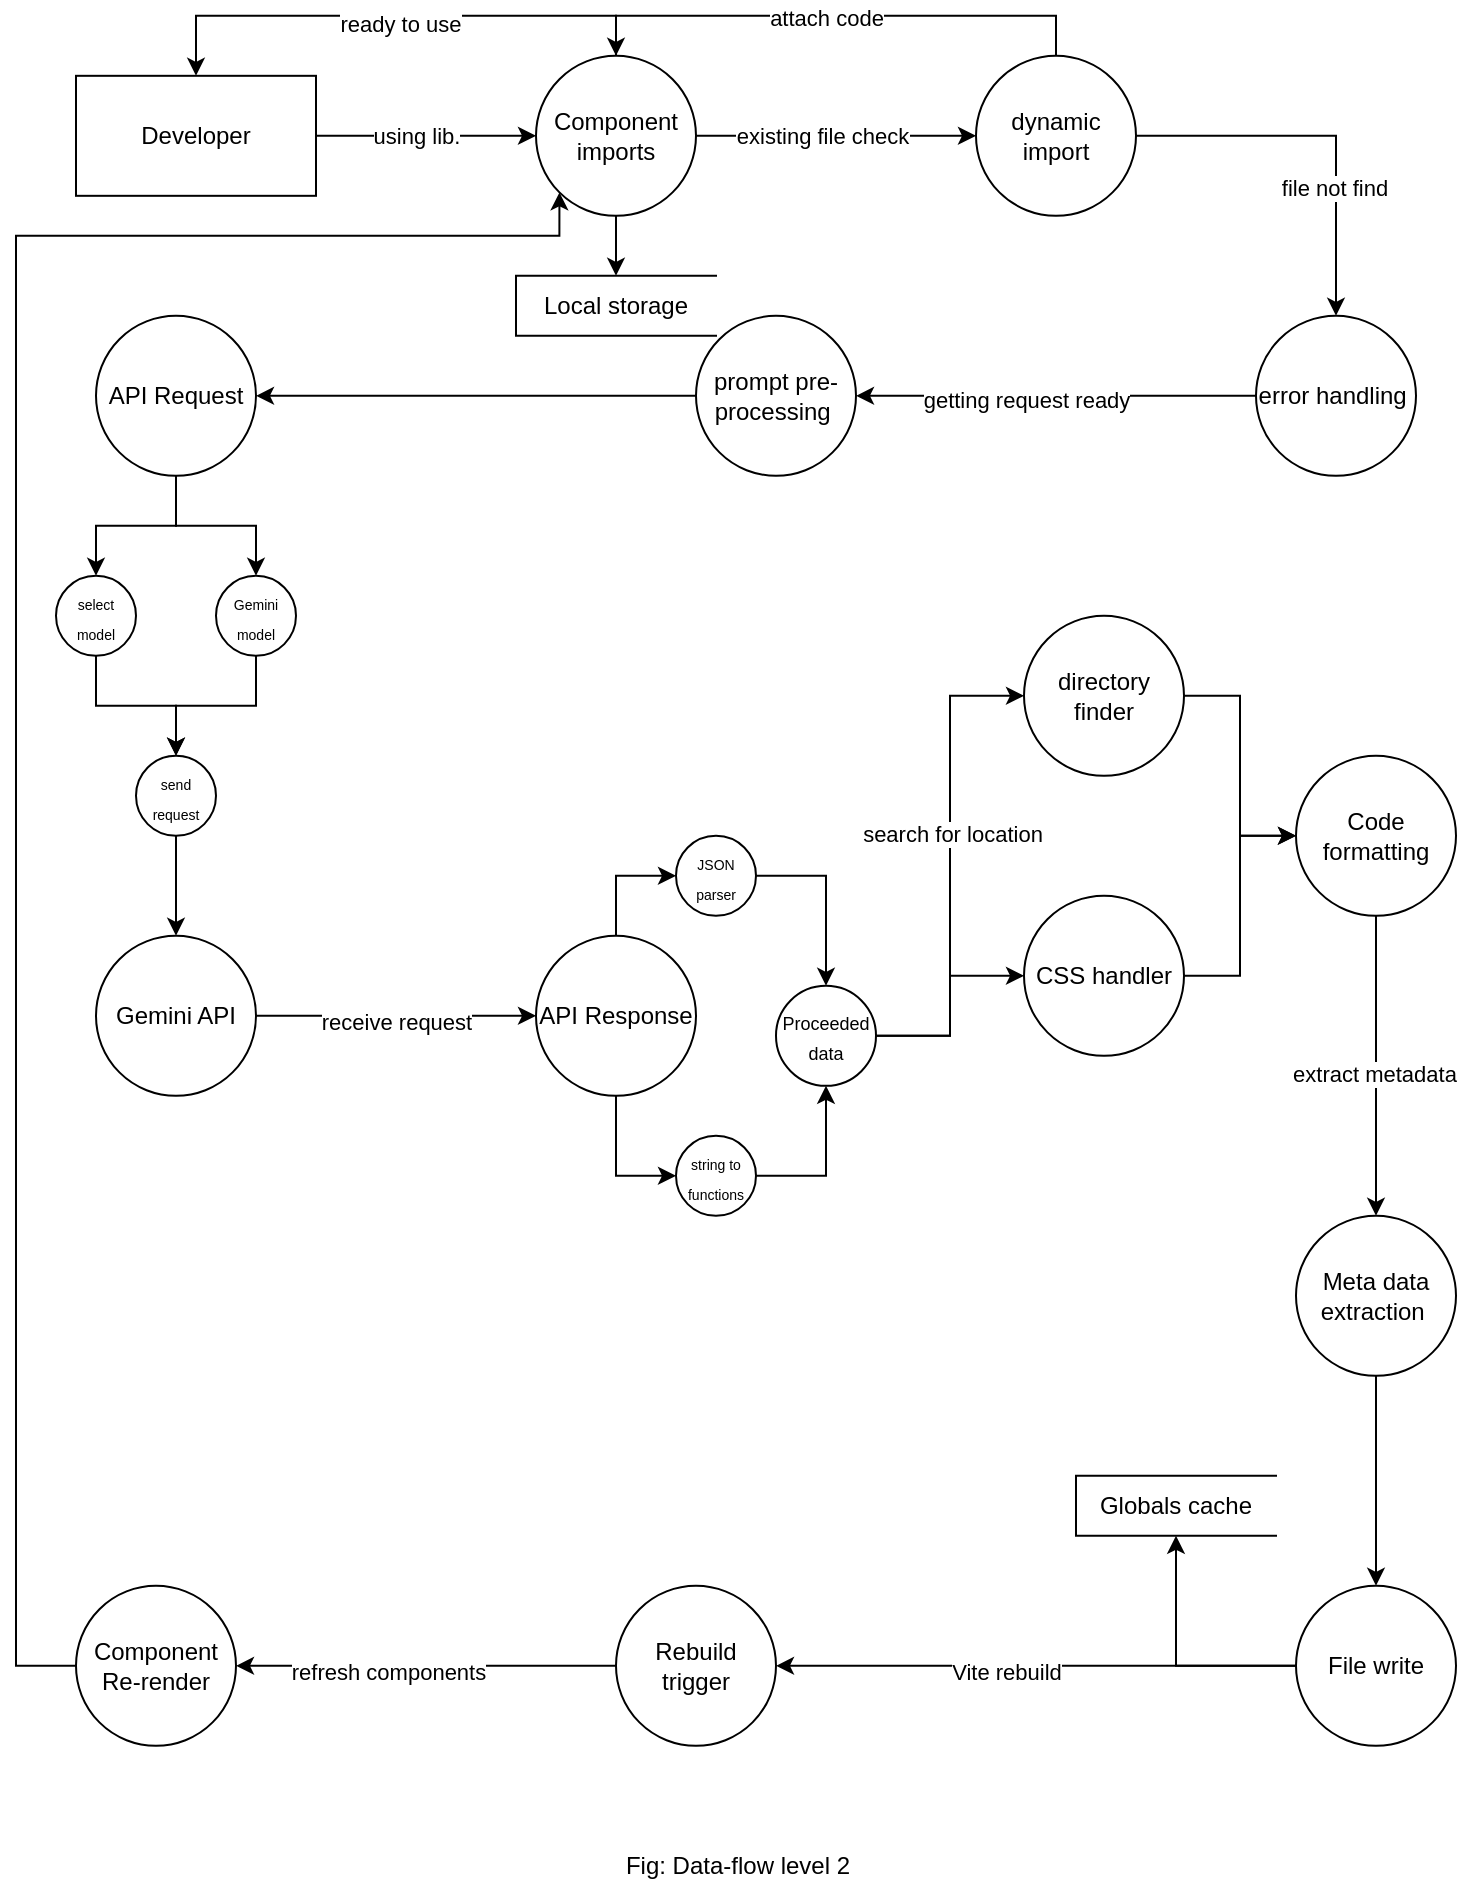 <mxfile version="26.1.1">
  <diagram id="ZtValYGWGUBxtTRCNG4s" name="Page-1">
    <mxGraphModel dx="836" dy="469" grid="1" gridSize="10" guides="1" tooltips="1" connect="1" arrows="1" fold="1" page="1" pageScale="1" pageWidth="827" pageHeight="1169" math="0" shadow="0">
      <root>
        <mxCell id="0" />
        <mxCell id="1" parent="0" />
        <mxCell id="OatQRqUUnp3Dm0VyvGAy-25" style="edgeStyle=orthogonalEdgeStyle;rounded=0;orthogonalLoop=1;jettySize=auto;html=1;exitX=1;exitY=0.5;exitDx=0;exitDy=0;" edge="1" parent="1" source="OatQRqUUnp3Dm0VyvGAy-1" target="OatQRqUUnp3Dm0VyvGAy-2">
          <mxGeometry relative="1" as="geometry" />
        </mxCell>
        <mxCell id="OatQRqUUnp3Dm0VyvGAy-26" value="existing file check" style="edgeLabel;html=1;align=center;verticalAlign=middle;resizable=0;points=[];" vertex="1" connectable="0" parent="OatQRqUUnp3Dm0VyvGAy-25">
          <mxGeometry x="-0.171" y="-3" relative="1" as="geometry">
            <mxPoint x="5" y="-3" as="offset" />
          </mxGeometry>
        </mxCell>
        <mxCell id="OatQRqUUnp3Dm0VyvGAy-29" style="edgeStyle=orthogonalEdgeStyle;rounded=0;orthogonalLoop=1;jettySize=auto;html=1;exitX=0.5;exitY=0;exitDx=0;exitDy=0;entryX=0.5;entryY=0;entryDx=0;entryDy=0;" edge="1" parent="1" source="OatQRqUUnp3Dm0VyvGAy-1" target="OatQRqUUnp3Dm0VyvGAy-22">
          <mxGeometry relative="1" as="geometry" />
        </mxCell>
        <mxCell id="OatQRqUUnp3Dm0VyvGAy-30" value="ready to use" style="edgeLabel;html=1;align=center;verticalAlign=middle;resizable=0;points=[];" vertex="1" connectable="0" parent="OatQRqUUnp3Dm0VyvGAy-29">
          <mxGeometry x="-0.015" y="4" relative="1" as="geometry">
            <mxPoint as="offset" />
          </mxGeometry>
        </mxCell>
        <mxCell id="OatQRqUUnp3Dm0VyvGAy-62" style="edgeStyle=orthogonalEdgeStyle;rounded=0;orthogonalLoop=1;jettySize=auto;html=1;exitX=0.5;exitY=1;exitDx=0;exitDy=0;entryX=0.5;entryY=0;entryDx=0;entryDy=0;" edge="1" parent="1" source="OatQRqUUnp3Dm0VyvGAy-1" target="OatQRqUUnp3Dm0VyvGAy-19">
          <mxGeometry relative="1" as="geometry" />
        </mxCell>
        <mxCell id="OatQRqUUnp3Dm0VyvGAy-1" value="Component imports" style="ellipse;whiteSpace=wrap;html=1;aspect=fixed;" vertex="1" parent="1">
          <mxGeometry x="313" y="189.91" width="80" height="80" as="geometry" />
        </mxCell>
        <mxCell id="OatQRqUUnp3Dm0VyvGAy-27" style="edgeStyle=orthogonalEdgeStyle;rounded=0;orthogonalLoop=1;jettySize=auto;html=1;exitX=0.5;exitY=0;exitDx=0;exitDy=0;entryX=0.5;entryY=0;entryDx=0;entryDy=0;" edge="1" parent="1" source="OatQRqUUnp3Dm0VyvGAy-2" target="OatQRqUUnp3Dm0VyvGAy-1">
          <mxGeometry relative="1" as="geometry" />
        </mxCell>
        <mxCell id="OatQRqUUnp3Dm0VyvGAy-28" value="attach code" style="edgeLabel;html=1;align=center;verticalAlign=middle;resizable=0;points=[];" vertex="1" connectable="0" parent="OatQRqUUnp3Dm0VyvGAy-27">
          <mxGeometry x="0.042" y="1" relative="1" as="geometry">
            <mxPoint as="offset" />
          </mxGeometry>
        </mxCell>
        <mxCell id="OatQRqUUnp3Dm0VyvGAy-31" style="edgeStyle=orthogonalEdgeStyle;rounded=0;orthogonalLoop=1;jettySize=auto;html=1;exitX=1;exitY=0.5;exitDx=0;exitDy=0;" edge="1" parent="1" source="OatQRqUUnp3Dm0VyvGAy-2" target="OatQRqUUnp3Dm0VyvGAy-3">
          <mxGeometry relative="1" as="geometry" />
        </mxCell>
        <mxCell id="OatQRqUUnp3Dm0VyvGAy-32" value="file not find" style="edgeLabel;html=1;align=center;verticalAlign=middle;resizable=0;points=[];" vertex="1" connectable="0" parent="OatQRqUUnp3Dm0VyvGAy-31">
          <mxGeometry x="0.325" y="-1" relative="1" as="geometry">
            <mxPoint as="offset" />
          </mxGeometry>
        </mxCell>
        <mxCell id="OatQRqUUnp3Dm0VyvGAy-2" value="dynamic import" style="ellipse;whiteSpace=wrap;html=1;aspect=fixed;" vertex="1" parent="1">
          <mxGeometry x="533" y="189.91" width="80" height="80" as="geometry" />
        </mxCell>
        <mxCell id="OatQRqUUnp3Dm0VyvGAy-33" style="edgeStyle=orthogonalEdgeStyle;rounded=0;orthogonalLoop=1;jettySize=auto;html=1;exitX=0;exitY=0.5;exitDx=0;exitDy=0;entryX=1;entryY=0.5;entryDx=0;entryDy=0;" edge="1" parent="1" source="OatQRqUUnp3Dm0VyvGAy-3" target="OatQRqUUnp3Dm0VyvGAy-4">
          <mxGeometry relative="1" as="geometry" />
        </mxCell>
        <mxCell id="OatQRqUUnp3Dm0VyvGAy-34" value="getting request ready" style="edgeLabel;html=1;align=center;verticalAlign=middle;resizable=0;points=[];" vertex="1" connectable="0" parent="OatQRqUUnp3Dm0VyvGAy-33">
          <mxGeometry x="0.155" y="2" relative="1" as="geometry">
            <mxPoint as="offset" />
          </mxGeometry>
        </mxCell>
        <mxCell id="OatQRqUUnp3Dm0VyvGAy-3" value="error handling&amp;nbsp;" style="ellipse;whiteSpace=wrap;html=1;aspect=fixed;" vertex="1" parent="1">
          <mxGeometry x="673" y="319.91" width="80" height="80" as="geometry" />
        </mxCell>
        <mxCell id="OatQRqUUnp3Dm0VyvGAy-35" style="edgeStyle=orthogonalEdgeStyle;rounded=0;orthogonalLoop=1;jettySize=auto;html=1;exitX=0;exitY=0.5;exitDx=0;exitDy=0;" edge="1" parent="1" source="OatQRqUUnp3Dm0VyvGAy-4" target="OatQRqUUnp3Dm0VyvGAy-5">
          <mxGeometry relative="1" as="geometry" />
        </mxCell>
        <mxCell id="OatQRqUUnp3Dm0VyvGAy-4" value="prompt pre-processing&amp;nbsp;" style="ellipse;whiteSpace=wrap;html=1;aspect=fixed;" vertex="1" parent="1">
          <mxGeometry x="393" y="319.91" width="80" height="80" as="geometry" />
        </mxCell>
        <mxCell id="OatQRqUUnp3Dm0VyvGAy-36" style="edgeStyle=orthogonalEdgeStyle;rounded=0;orthogonalLoop=1;jettySize=auto;html=1;exitX=0.5;exitY=1;exitDx=0;exitDy=0;entryX=0.5;entryY=0;entryDx=0;entryDy=0;" edge="1" parent="1" source="OatQRqUUnp3Dm0VyvGAy-5" target="OatQRqUUnp3Dm0VyvGAy-6">
          <mxGeometry relative="1" as="geometry" />
        </mxCell>
        <mxCell id="OatQRqUUnp3Dm0VyvGAy-37" style="edgeStyle=orthogonalEdgeStyle;rounded=0;orthogonalLoop=1;jettySize=auto;html=1;exitX=0.5;exitY=1;exitDx=0;exitDy=0;" edge="1" parent="1" source="OatQRqUUnp3Dm0VyvGAy-5" target="OatQRqUUnp3Dm0VyvGAy-7">
          <mxGeometry relative="1" as="geometry" />
        </mxCell>
        <mxCell id="OatQRqUUnp3Dm0VyvGAy-5" value="API Request" style="ellipse;whiteSpace=wrap;html=1;aspect=fixed;" vertex="1" parent="1">
          <mxGeometry x="93" y="319.91" width="80" height="80" as="geometry" />
        </mxCell>
        <mxCell id="OatQRqUUnp3Dm0VyvGAy-38" style="edgeStyle=orthogonalEdgeStyle;rounded=0;orthogonalLoop=1;jettySize=auto;html=1;exitX=0.5;exitY=1;exitDx=0;exitDy=0;entryX=0.5;entryY=0;entryDx=0;entryDy=0;" edge="1" parent="1" source="OatQRqUUnp3Dm0VyvGAy-6" target="OatQRqUUnp3Dm0VyvGAy-8">
          <mxGeometry relative="1" as="geometry" />
        </mxCell>
        <mxCell id="OatQRqUUnp3Dm0VyvGAy-6" value="&lt;font style=&quot;font-size: 7px;&quot;&gt;select model&lt;/font&gt;" style="ellipse;whiteSpace=wrap;html=1;aspect=fixed;" vertex="1" parent="1">
          <mxGeometry x="73" y="449.91" width="40" height="40" as="geometry" />
        </mxCell>
        <mxCell id="OatQRqUUnp3Dm0VyvGAy-40" style="edgeStyle=orthogonalEdgeStyle;rounded=0;orthogonalLoop=1;jettySize=auto;html=1;exitX=0.5;exitY=1;exitDx=0;exitDy=0;entryX=0.5;entryY=0;entryDx=0;entryDy=0;" edge="1" parent="1" source="OatQRqUUnp3Dm0VyvGAy-7" target="OatQRqUUnp3Dm0VyvGAy-8">
          <mxGeometry relative="1" as="geometry" />
        </mxCell>
        <mxCell id="OatQRqUUnp3Dm0VyvGAy-7" value="&lt;font style=&quot;font-size: 7px;&quot;&gt;Gemini model&lt;/font&gt;" style="ellipse;whiteSpace=wrap;html=1;aspect=fixed;" vertex="1" parent="1">
          <mxGeometry x="153" y="449.91" width="40" height="40" as="geometry" />
        </mxCell>
        <mxCell id="OatQRqUUnp3Dm0VyvGAy-42" style="edgeStyle=orthogonalEdgeStyle;rounded=0;orthogonalLoop=1;jettySize=auto;html=1;exitX=0.5;exitY=1;exitDx=0;exitDy=0;entryX=0.5;entryY=0;entryDx=0;entryDy=0;" edge="1" parent="1" source="OatQRqUUnp3Dm0VyvGAy-8" target="OatQRqUUnp3Dm0VyvGAy-41">
          <mxGeometry relative="1" as="geometry" />
        </mxCell>
        <mxCell id="OatQRqUUnp3Dm0VyvGAy-8" value="&lt;span style=&quot;font-size: 7px;&quot;&gt;send request&lt;/span&gt;" style="ellipse;whiteSpace=wrap;html=1;aspect=fixed;" vertex="1" parent="1">
          <mxGeometry x="113" y="539.91" width="40" height="40" as="geometry" />
        </mxCell>
        <mxCell id="OatQRqUUnp3Dm0VyvGAy-47" style="edgeStyle=orthogonalEdgeStyle;rounded=0;orthogonalLoop=1;jettySize=auto;html=1;exitX=0.5;exitY=0;exitDx=0;exitDy=0;entryX=0;entryY=0.5;entryDx=0;entryDy=0;" edge="1" parent="1" source="OatQRqUUnp3Dm0VyvGAy-9" target="OatQRqUUnp3Dm0VyvGAy-10">
          <mxGeometry relative="1" as="geometry" />
        </mxCell>
        <mxCell id="OatQRqUUnp3Dm0VyvGAy-48" style="edgeStyle=orthogonalEdgeStyle;rounded=0;orthogonalLoop=1;jettySize=auto;html=1;exitX=0.5;exitY=1;exitDx=0;exitDy=0;entryX=0;entryY=0.5;entryDx=0;entryDy=0;" edge="1" parent="1" source="OatQRqUUnp3Dm0VyvGAy-9" target="OatQRqUUnp3Dm0VyvGAy-11">
          <mxGeometry relative="1" as="geometry" />
        </mxCell>
        <mxCell id="OatQRqUUnp3Dm0VyvGAy-9" value="API Response" style="ellipse;whiteSpace=wrap;html=1;aspect=fixed;" vertex="1" parent="1">
          <mxGeometry x="313" y="629.91" width="80" height="80" as="geometry" />
        </mxCell>
        <mxCell id="OatQRqUUnp3Dm0VyvGAy-50" style="edgeStyle=orthogonalEdgeStyle;rounded=0;orthogonalLoop=1;jettySize=auto;html=1;exitX=1;exitY=0.5;exitDx=0;exitDy=0;" edge="1" parent="1" source="OatQRqUUnp3Dm0VyvGAy-10" target="OatQRqUUnp3Dm0VyvGAy-49">
          <mxGeometry relative="1" as="geometry" />
        </mxCell>
        <mxCell id="OatQRqUUnp3Dm0VyvGAy-10" value="&lt;font style=&quot;font-size: 7px;&quot;&gt;JSON parser&lt;/font&gt;" style="ellipse;whiteSpace=wrap;html=1;aspect=fixed;" vertex="1" parent="1">
          <mxGeometry x="383" y="579.91" width="40" height="40" as="geometry" />
        </mxCell>
        <mxCell id="OatQRqUUnp3Dm0VyvGAy-51" style="edgeStyle=orthogonalEdgeStyle;rounded=0;orthogonalLoop=1;jettySize=auto;html=1;exitX=1;exitY=0.5;exitDx=0;exitDy=0;entryX=0.5;entryY=1;entryDx=0;entryDy=0;" edge="1" parent="1" source="OatQRqUUnp3Dm0VyvGAy-11" target="OatQRqUUnp3Dm0VyvGAy-49">
          <mxGeometry relative="1" as="geometry" />
        </mxCell>
        <mxCell id="OatQRqUUnp3Dm0VyvGAy-11" value="&lt;font style=&quot;font-size: 7px;&quot;&gt;string to functions&lt;/font&gt;" style="ellipse;whiteSpace=wrap;html=1;aspect=fixed;" vertex="1" parent="1">
          <mxGeometry x="383" y="729.91" width="40" height="40" as="geometry" />
        </mxCell>
        <mxCell id="OatQRqUUnp3Dm0VyvGAy-55" style="edgeStyle=orthogonalEdgeStyle;rounded=0;orthogonalLoop=1;jettySize=auto;html=1;exitX=1;exitY=0.5;exitDx=0;exitDy=0;entryX=0;entryY=0.5;entryDx=0;entryDy=0;" edge="1" parent="1" source="OatQRqUUnp3Dm0VyvGAy-12" target="OatQRqUUnp3Dm0VyvGAy-14">
          <mxGeometry relative="1" as="geometry" />
        </mxCell>
        <mxCell id="OatQRqUUnp3Dm0VyvGAy-12" value="directory finder" style="ellipse;whiteSpace=wrap;html=1;aspect=fixed;" vertex="1" parent="1">
          <mxGeometry x="557" y="469.91" width="80" height="80" as="geometry" />
        </mxCell>
        <mxCell id="OatQRqUUnp3Dm0VyvGAy-57" style="edgeStyle=orthogonalEdgeStyle;rounded=0;orthogonalLoop=1;jettySize=auto;html=1;exitX=1;exitY=0.5;exitDx=0;exitDy=0;entryX=0;entryY=0.5;entryDx=0;entryDy=0;" edge="1" parent="1" source="OatQRqUUnp3Dm0VyvGAy-13" target="OatQRqUUnp3Dm0VyvGAy-14">
          <mxGeometry relative="1" as="geometry" />
        </mxCell>
        <mxCell id="OatQRqUUnp3Dm0VyvGAy-13" value="CSS handler" style="ellipse;whiteSpace=wrap;html=1;aspect=fixed;" vertex="1" parent="1">
          <mxGeometry x="557" y="609.91" width="80" height="80" as="geometry" />
        </mxCell>
        <mxCell id="OatQRqUUnp3Dm0VyvGAy-58" style="edgeStyle=orthogonalEdgeStyle;rounded=0;orthogonalLoop=1;jettySize=auto;html=1;exitX=0.5;exitY=1;exitDx=0;exitDy=0;" edge="1" parent="1" source="OatQRqUUnp3Dm0VyvGAy-14" target="OatQRqUUnp3Dm0VyvGAy-15">
          <mxGeometry relative="1" as="geometry" />
        </mxCell>
        <mxCell id="OatQRqUUnp3Dm0VyvGAy-59" value="extract metadata" style="edgeLabel;html=1;align=center;verticalAlign=middle;resizable=0;points=[];" vertex="1" connectable="0" parent="OatQRqUUnp3Dm0VyvGAy-58">
          <mxGeometry x="0.049" y="-1" relative="1" as="geometry">
            <mxPoint as="offset" />
          </mxGeometry>
        </mxCell>
        <mxCell id="OatQRqUUnp3Dm0VyvGAy-14" value="Code formatting" style="ellipse;whiteSpace=wrap;html=1;aspect=fixed;" vertex="1" parent="1">
          <mxGeometry x="693" y="539.91" width="80" height="80" as="geometry" />
        </mxCell>
        <mxCell id="OatQRqUUnp3Dm0VyvGAy-60" style="edgeStyle=orthogonalEdgeStyle;rounded=0;orthogonalLoop=1;jettySize=auto;html=1;exitX=0.5;exitY=1;exitDx=0;exitDy=0;entryX=0.5;entryY=0;entryDx=0;entryDy=0;" edge="1" parent="1" source="OatQRqUUnp3Dm0VyvGAy-15" target="OatQRqUUnp3Dm0VyvGAy-16">
          <mxGeometry relative="1" as="geometry" />
        </mxCell>
        <mxCell id="OatQRqUUnp3Dm0VyvGAy-15" value="Meta data extraction&amp;nbsp;" style="ellipse;whiteSpace=wrap;html=1;aspect=fixed;" vertex="1" parent="1">
          <mxGeometry x="693" y="769.91" width="80" height="80" as="geometry" />
        </mxCell>
        <mxCell id="OatQRqUUnp3Dm0VyvGAy-61" style="edgeStyle=orthogonalEdgeStyle;rounded=0;orthogonalLoop=1;jettySize=auto;html=1;exitX=0;exitY=0.5;exitDx=0;exitDy=0;entryX=0.5;entryY=1;entryDx=0;entryDy=0;" edge="1" parent="1" source="OatQRqUUnp3Dm0VyvGAy-16" target="OatQRqUUnp3Dm0VyvGAy-21">
          <mxGeometry relative="1" as="geometry" />
        </mxCell>
        <mxCell id="OatQRqUUnp3Dm0VyvGAy-63" style="edgeStyle=orthogonalEdgeStyle;rounded=0;orthogonalLoop=1;jettySize=auto;html=1;exitX=0;exitY=0.5;exitDx=0;exitDy=0;entryX=1;entryY=0.5;entryDx=0;entryDy=0;" edge="1" parent="1" source="OatQRqUUnp3Dm0VyvGAy-16" target="OatQRqUUnp3Dm0VyvGAy-17">
          <mxGeometry relative="1" as="geometry" />
        </mxCell>
        <mxCell id="OatQRqUUnp3Dm0VyvGAy-64" value="Vite rebuild" style="edgeLabel;html=1;align=center;verticalAlign=middle;resizable=0;points=[];" vertex="1" connectable="0" parent="OatQRqUUnp3Dm0VyvGAy-63">
          <mxGeometry x="0.116" y="3" relative="1" as="geometry">
            <mxPoint as="offset" />
          </mxGeometry>
        </mxCell>
        <mxCell id="OatQRqUUnp3Dm0VyvGAy-16" value="File write" style="ellipse;whiteSpace=wrap;html=1;aspect=fixed;" vertex="1" parent="1">
          <mxGeometry x="693" y="954.91" width="80" height="80" as="geometry" />
        </mxCell>
        <mxCell id="OatQRqUUnp3Dm0VyvGAy-65" style="edgeStyle=orthogonalEdgeStyle;rounded=0;orthogonalLoop=1;jettySize=auto;html=1;exitX=0;exitY=0.5;exitDx=0;exitDy=0;" edge="1" parent="1" source="OatQRqUUnp3Dm0VyvGAy-17" target="OatQRqUUnp3Dm0VyvGAy-18">
          <mxGeometry relative="1" as="geometry" />
        </mxCell>
        <mxCell id="OatQRqUUnp3Dm0VyvGAy-66" value="refresh components" style="edgeLabel;html=1;align=center;verticalAlign=middle;resizable=0;points=[];" vertex="1" connectable="0" parent="OatQRqUUnp3Dm0VyvGAy-65">
          <mxGeometry x="0.198" y="3" relative="1" as="geometry">
            <mxPoint as="offset" />
          </mxGeometry>
        </mxCell>
        <mxCell id="OatQRqUUnp3Dm0VyvGAy-17" value="Rebuild trigger" style="ellipse;whiteSpace=wrap;html=1;aspect=fixed;" vertex="1" parent="1">
          <mxGeometry x="353" y="954.91" width="80" height="80" as="geometry" />
        </mxCell>
        <mxCell id="OatQRqUUnp3Dm0VyvGAy-67" style="edgeStyle=orthogonalEdgeStyle;rounded=0;orthogonalLoop=1;jettySize=auto;html=1;exitX=0;exitY=0.5;exitDx=0;exitDy=0;entryX=0;entryY=1;entryDx=0;entryDy=0;" edge="1" parent="1" source="OatQRqUUnp3Dm0VyvGAy-18" target="OatQRqUUnp3Dm0VyvGAy-1">
          <mxGeometry relative="1" as="geometry">
            <Array as="points">
              <mxPoint x="53" y="994.91" />
              <mxPoint x="53" y="279.91" />
              <mxPoint x="324" y="279.91" />
            </Array>
          </mxGeometry>
        </mxCell>
        <mxCell id="OatQRqUUnp3Dm0VyvGAy-18" value="Component Re-render" style="ellipse;whiteSpace=wrap;html=1;aspect=fixed;" vertex="1" parent="1">
          <mxGeometry x="83" y="954.91" width="80" height="80" as="geometry" />
        </mxCell>
        <mxCell id="OatQRqUUnp3Dm0VyvGAy-19" value="Local storage" style="html=1;dashed=0;whiteSpace=wrap;shape=partialRectangle;right=0;" vertex="1" parent="1">
          <mxGeometry x="303" y="299.91" width="100" height="30" as="geometry" />
        </mxCell>
        <mxCell id="OatQRqUUnp3Dm0VyvGAy-21" value="Globals cache" style="html=1;dashed=0;whiteSpace=wrap;shape=partialRectangle;right=0;" vertex="1" parent="1">
          <mxGeometry x="583" y="899.91" width="100" height="30" as="geometry" />
        </mxCell>
        <mxCell id="OatQRqUUnp3Dm0VyvGAy-23" style="edgeStyle=orthogonalEdgeStyle;rounded=0;orthogonalLoop=1;jettySize=auto;html=1;exitX=1;exitY=0.5;exitDx=0;exitDy=0;" edge="1" parent="1" source="OatQRqUUnp3Dm0VyvGAy-22" target="OatQRqUUnp3Dm0VyvGAy-1">
          <mxGeometry relative="1" as="geometry" />
        </mxCell>
        <mxCell id="OatQRqUUnp3Dm0VyvGAy-24" value="using lib." style="edgeLabel;html=1;align=center;verticalAlign=middle;resizable=0;points=[];" vertex="1" connectable="0" parent="OatQRqUUnp3Dm0VyvGAy-23">
          <mxGeometry x="0.106" y="1" relative="1" as="geometry">
            <mxPoint x="-11" y="1" as="offset" />
          </mxGeometry>
        </mxCell>
        <mxCell id="OatQRqUUnp3Dm0VyvGAy-22" value="Developer" style="rounded=0;whiteSpace=wrap;html=1;" vertex="1" parent="1">
          <mxGeometry x="83" y="199.91" width="120" height="60" as="geometry" />
        </mxCell>
        <mxCell id="OatQRqUUnp3Dm0VyvGAy-43" style="edgeStyle=orthogonalEdgeStyle;rounded=0;orthogonalLoop=1;jettySize=auto;html=1;exitX=1;exitY=0.5;exitDx=0;exitDy=0;entryX=0;entryY=0.5;entryDx=0;entryDy=0;" edge="1" parent="1" source="OatQRqUUnp3Dm0VyvGAy-41" target="OatQRqUUnp3Dm0VyvGAy-9">
          <mxGeometry relative="1" as="geometry" />
        </mxCell>
        <mxCell id="OatQRqUUnp3Dm0VyvGAy-44" value="receive request" style="edgeLabel;html=1;align=center;verticalAlign=middle;resizable=0;points=[];" vertex="1" connectable="0" parent="OatQRqUUnp3Dm0VyvGAy-43">
          <mxGeometry x="-0.003" y="-3" relative="1" as="geometry">
            <mxPoint as="offset" />
          </mxGeometry>
        </mxCell>
        <mxCell id="OatQRqUUnp3Dm0VyvGAy-41" value="Gemini API" style="ellipse;whiteSpace=wrap;html=1;aspect=fixed;" vertex="1" parent="1">
          <mxGeometry x="93" y="629.91" width="80" height="80" as="geometry" />
        </mxCell>
        <mxCell id="OatQRqUUnp3Dm0VyvGAy-52" style="edgeStyle=orthogonalEdgeStyle;rounded=0;orthogonalLoop=1;jettySize=auto;html=1;exitX=1;exitY=0.5;exitDx=0;exitDy=0;entryX=0;entryY=0.5;entryDx=0;entryDy=0;" edge="1" parent="1" source="OatQRqUUnp3Dm0VyvGAy-49" target="OatQRqUUnp3Dm0VyvGAy-12">
          <mxGeometry relative="1" as="geometry" />
        </mxCell>
        <mxCell id="OatQRqUUnp3Dm0VyvGAy-53" value="search for location" style="edgeLabel;html=1;align=center;verticalAlign=middle;resizable=0;points=[];" vertex="1" connectable="0" parent="OatQRqUUnp3Dm0VyvGAy-52">
          <mxGeometry x="0.134" y="-1" relative="1" as="geometry">
            <mxPoint as="offset" />
          </mxGeometry>
        </mxCell>
        <mxCell id="OatQRqUUnp3Dm0VyvGAy-54" style="edgeStyle=orthogonalEdgeStyle;rounded=0;orthogonalLoop=1;jettySize=auto;html=1;exitX=1;exitY=0.5;exitDx=0;exitDy=0;entryX=0;entryY=0.5;entryDx=0;entryDy=0;" edge="1" parent="1" source="OatQRqUUnp3Dm0VyvGAy-49" target="OatQRqUUnp3Dm0VyvGAy-13">
          <mxGeometry relative="1" as="geometry" />
        </mxCell>
        <mxCell id="OatQRqUUnp3Dm0VyvGAy-49" value="&lt;font style=&quot;font-size: 9px;&quot;&gt;Proceeded&lt;/font&gt;&lt;div&gt;&lt;font style=&quot;font-size: 9px;&quot;&gt;data&lt;/font&gt;&lt;/div&gt;" style="ellipse;whiteSpace=wrap;html=1;aspect=fixed;" vertex="1" parent="1">
          <mxGeometry x="433" y="654.91" width="50" height="50" as="geometry" />
        </mxCell>
        <mxCell id="OatQRqUUnp3Dm0VyvGAy-68" value="Fig: Data-flow level 2" style="text;html=1;align=center;verticalAlign=middle;whiteSpace=wrap;rounded=0;" vertex="1" parent="1">
          <mxGeometry x="344" y="1080" width="140" height="30" as="geometry" />
        </mxCell>
      </root>
    </mxGraphModel>
  </diagram>
</mxfile>

